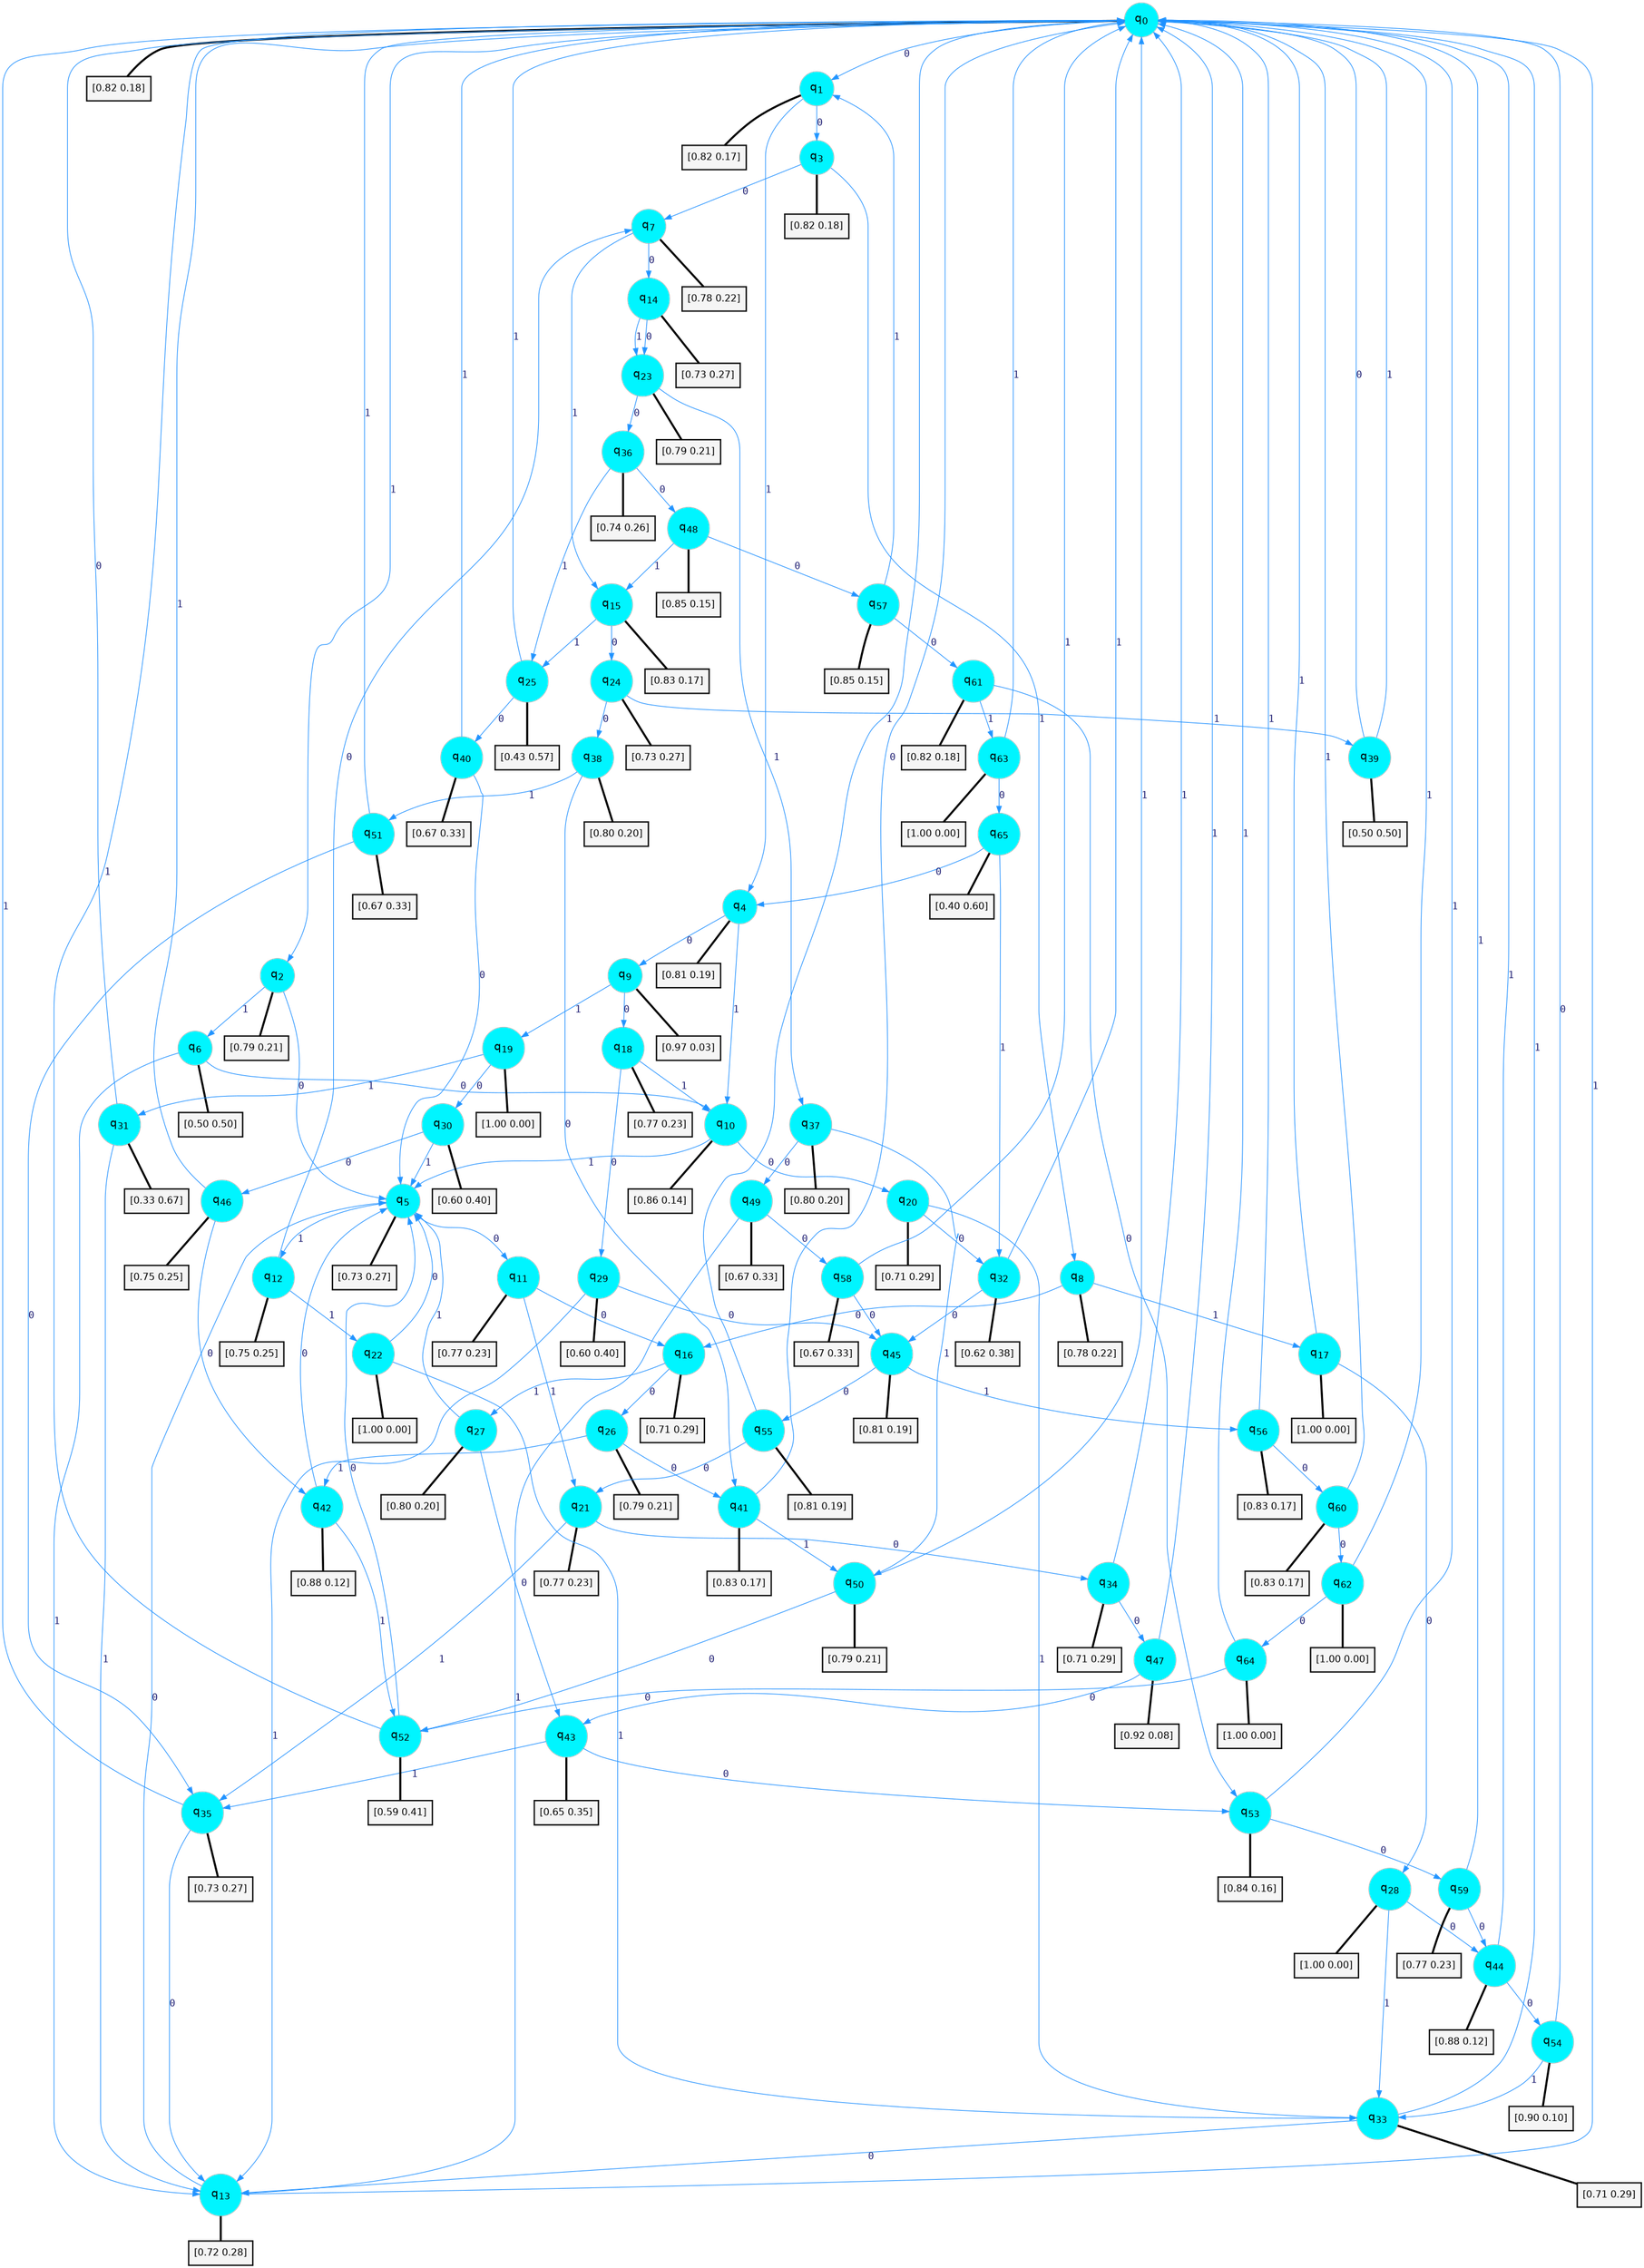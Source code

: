 digraph G {
graph [
bgcolor=transparent, dpi=300, rankdir=TD, size="40,25"];
node [
color=gray, fillcolor=turquoise1, fontcolor=black, fontname=Helvetica, fontsize=16, fontweight=bold, shape=circle, style=filled];
edge [
arrowsize=1, color=dodgerblue1, fontcolor=midnightblue, fontname=courier, fontweight=bold, penwidth=1, style=solid, weight=20];
0[label=<q<SUB>0</SUB>>];
1[label=<q<SUB>1</SUB>>];
2[label=<q<SUB>2</SUB>>];
3[label=<q<SUB>3</SUB>>];
4[label=<q<SUB>4</SUB>>];
5[label=<q<SUB>5</SUB>>];
6[label=<q<SUB>6</SUB>>];
7[label=<q<SUB>7</SUB>>];
8[label=<q<SUB>8</SUB>>];
9[label=<q<SUB>9</SUB>>];
10[label=<q<SUB>10</SUB>>];
11[label=<q<SUB>11</SUB>>];
12[label=<q<SUB>12</SUB>>];
13[label=<q<SUB>13</SUB>>];
14[label=<q<SUB>14</SUB>>];
15[label=<q<SUB>15</SUB>>];
16[label=<q<SUB>16</SUB>>];
17[label=<q<SUB>17</SUB>>];
18[label=<q<SUB>18</SUB>>];
19[label=<q<SUB>19</SUB>>];
20[label=<q<SUB>20</SUB>>];
21[label=<q<SUB>21</SUB>>];
22[label=<q<SUB>22</SUB>>];
23[label=<q<SUB>23</SUB>>];
24[label=<q<SUB>24</SUB>>];
25[label=<q<SUB>25</SUB>>];
26[label=<q<SUB>26</SUB>>];
27[label=<q<SUB>27</SUB>>];
28[label=<q<SUB>28</SUB>>];
29[label=<q<SUB>29</SUB>>];
30[label=<q<SUB>30</SUB>>];
31[label=<q<SUB>31</SUB>>];
32[label=<q<SUB>32</SUB>>];
33[label=<q<SUB>33</SUB>>];
34[label=<q<SUB>34</SUB>>];
35[label=<q<SUB>35</SUB>>];
36[label=<q<SUB>36</SUB>>];
37[label=<q<SUB>37</SUB>>];
38[label=<q<SUB>38</SUB>>];
39[label=<q<SUB>39</SUB>>];
40[label=<q<SUB>40</SUB>>];
41[label=<q<SUB>41</SUB>>];
42[label=<q<SUB>42</SUB>>];
43[label=<q<SUB>43</SUB>>];
44[label=<q<SUB>44</SUB>>];
45[label=<q<SUB>45</SUB>>];
46[label=<q<SUB>46</SUB>>];
47[label=<q<SUB>47</SUB>>];
48[label=<q<SUB>48</SUB>>];
49[label=<q<SUB>49</SUB>>];
50[label=<q<SUB>50</SUB>>];
51[label=<q<SUB>51</SUB>>];
52[label=<q<SUB>52</SUB>>];
53[label=<q<SUB>53</SUB>>];
54[label=<q<SUB>54</SUB>>];
55[label=<q<SUB>55</SUB>>];
56[label=<q<SUB>56</SUB>>];
57[label=<q<SUB>57</SUB>>];
58[label=<q<SUB>58</SUB>>];
59[label=<q<SUB>59</SUB>>];
60[label=<q<SUB>60</SUB>>];
61[label=<q<SUB>61</SUB>>];
62[label=<q<SUB>62</SUB>>];
63[label=<q<SUB>63</SUB>>];
64[label=<q<SUB>64</SUB>>];
65[label=<q<SUB>65</SUB>>];
66[label="[0.82 0.18]", shape=box,fontcolor=black, fontname=Helvetica, fontsize=14, penwidth=2, fillcolor=whitesmoke,color=black];
67[label="[0.82 0.17]", shape=box,fontcolor=black, fontname=Helvetica, fontsize=14, penwidth=2, fillcolor=whitesmoke,color=black];
68[label="[0.79 0.21]", shape=box,fontcolor=black, fontname=Helvetica, fontsize=14, penwidth=2, fillcolor=whitesmoke,color=black];
69[label="[0.82 0.18]", shape=box,fontcolor=black, fontname=Helvetica, fontsize=14, penwidth=2, fillcolor=whitesmoke,color=black];
70[label="[0.81 0.19]", shape=box,fontcolor=black, fontname=Helvetica, fontsize=14, penwidth=2, fillcolor=whitesmoke,color=black];
71[label="[0.73 0.27]", shape=box,fontcolor=black, fontname=Helvetica, fontsize=14, penwidth=2, fillcolor=whitesmoke,color=black];
72[label="[0.50 0.50]", shape=box,fontcolor=black, fontname=Helvetica, fontsize=14, penwidth=2, fillcolor=whitesmoke,color=black];
73[label="[0.78 0.22]", shape=box,fontcolor=black, fontname=Helvetica, fontsize=14, penwidth=2, fillcolor=whitesmoke,color=black];
74[label="[0.78 0.22]", shape=box,fontcolor=black, fontname=Helvetica, fontsize=14, penwidth=2, fillcolor=whitesmoke,color=black];
75[label="[0.97 0.03]", shape=box,fontcolor=black, fontname=Helvetica, fontsize=14, penwidth=2, fillcolor=whitesmoke,color=black];
76[label="[0.86 0.14]", shape=box,fontcolor=black, fontname=Helvetica, fontsize=14, penwidth=2, fillcolor=whitesmoke,color=black];
77[label="[0.77 0.23]", shape=box,fontcolor=black, fontname=Helvetica, fontsize=14, penwidth=2, fillcolor=whitesmoke,color=black];
78[label="[0.75 0.25]", shape=box,fontcolor=black, fontname=Helvetica, fontsize=14, penwidth=2, fillcolor=whitesmoke,color=black];
79[label="[0.72 0.28]", shape=box,fontcolor=black, fontname=Helvetica, fontsize=14, penwidth=2, fillcolor=whitesmoke,color=black];
80[label="[0.73 0.27]", shape=box,fontcolor=black, fontname=Helvetica, fontsize=14, penwidth=2, fillcolor=whitesmoke,color=black];
81[label="[0.83 0.17]", shape=box,fontcolor=black, fontname=Helvetica, fontsize=14, penwidth=2, fillcolor=whitesmoke,color=black];
82[label="[0.71 0.29]", shape=box,fontcolor=black, fontname=Helvetica, fontsize=14, penwidth=2, fillcolor=whitesmoke,color=black];
83[label="[1.00 0.00]", shape=box,fontcolor=black, fontname=Helvetica, fontsize=14, penwidth=2, fillcolor=whitesmoke,color=black];
84[label="[0.77 0.23]", shape=box,fontcolor=black, fontname=Helvetica, fontsize=14, penwidth=2, fillcolor=whitesmoke,color=black];
85[label="[1.00 0.00]", shape=box,fontcolor=black, fontname=Helvetica, fontsize=14, penwidth=2, fillcolor=whitesmoke,color=black];
86[label="[0.71 0.29]", shape=box,fontcolor=black, fontname=Helvetica, fontsize=14, penwidth=2, fillcolor=whitesmoke,color=black];
87[label="[0.77 0.23]", shape=box,fontcolor=black, fontname=Helvetica, fontsize=14, penwidth=2, fillcolor=whitesmoke,color=black];
88[label="[1.00 0.00]", shape=box,fontcolor=black, fontname=Helvetica, fontsize=14, penwidth=2, fillcolor=whitesmoke,color=black];
89[label="[0.79 0.21]", shape=box,fontcolor=black, fontname=Helvetica, fontsize=14, penwidth=2, fillcolor=whitesmoke,color=black];
90[label="[0.73 0.27]", shape=box,fontcolor=black, fontname=Helvetica, fontsize=14, penwidth=2, fillcolor=whitesmoke,color=black];
91[label="[0.43 0.57]", shape=box,fontcolor=black, fontname=Helvetica, fontsize=14, penwidth=2, fillcolor=whitesmoke,color=black];
92[label="[0.79 0.21]", shape=box,fontcolor=black, fontname=Helvetica, fontsize=14, penwidth=2, fillcolor=whitesmoke,color=black];
93[label="[0.80 0.20]", shape=box,fontcolor=black, fontname=Helvetica, fontsize=14, penwidth=2, fillcolor=whitesmoke,color=black];
94[label="[1.00 0.00]", shape=box,fontcolor=black, fontname=Helvetica, fontsize=14, penwidth=2, fillcolor=whitesmoke,color=black];
95[label="[0.60 0.40]", shape=box,fontcolor=black, fontname=Helvetica, fontsize=14, penwidth=2, fillcolor=whitesmoke,color=black];
96[label="[0.60 0.40]", shape=box,fontcolor=black, fontname=Helvetica, fontsize=14, penwidth=2, fillcolor=whitesmoke,color=black];
97[label="[0.33 0.67]", shape=box,fontcolor=black, fontname=Helvetica, fontsize=14, penwidth=2, fillcolor=whitesmoke,color=black];
98[label="[0.62 0.38]", shape=box,fontcolor=black, fontname=Helvetica, fontsize=14, penwidth=2, fillcolor=whitesmoke,color=black];
99[label="[0.71 0.29]", shape=box,fontcolor=black, fontname=Helvetica, fontsize=14, penwidth=2, fillcolor=whitesmoke,color=black];
100[label="[0.71 0.29]", shape=box,fontcolor=black, fontname=Helvetica, fontsize=14, penwidth=2, fillcolor=whitesmoke,color=black];
101[label="[0.73 0.27]", shape=box,fontcolor=black, fontname=Helvetica, fontsize=14, penwidth=2, fillcolor=whitesmoke,color=black];
102[label="[0.74 0.26]", shape=box,fontcolor=black, fontname=Helvetica, fontsize=14, penwidth=2, fillcolor=whitesmoke,color=black];
103[label="[0.80 0.20]", shape=box,fontcolor=black, fontname=Helvetica, fontsize=14, penwidth=2, fillcolor=whitesmoke,color=black];
104[label="[0.80 0.20]", shape=box,fontcolor=black, fontname=Helvetica, fontsize=14, penwidth=2, fillcolor=whitesmoke,color=black];
105[label="[0.50 0.50]", shape=box,fontcolor=black, fontname=Helvetica, fontsize=14, penwidth=2, fillcolor=whitesmoke,color=black];
106[label="[0.67 0.33]", shape=box,fontcolor=black, fontname=Helvetica, fontsize=14, penwidth=2, fillcolor=whitesmoke,color=black];
107[label="[0.83 0.17]", shape=box,fontcolor=black, fontname=Helvetica, fontsize=14, penwidth=2, fillcolor=whitesmoke,color=black];
108[label="[0.88 0.12]", shape=box,fontcolor=black, fontname=Helvetica, fontsize=14, penwidth=2, fillcolor=whitesmoke,color=black];
109[label="[0.65 0.35]", shape=box,fontcolor=black, fontname=Helvetica, fontsize=14, penwidth=2, fillcolor=whitesmoke,color=black];
110[label="[0.88 0.12]", shape=box,fontcolor=black, fontname=Helvetica, fontsize=14, penwidth=2, fillcolor=whitesmoke,color=black];
111[label="[0.81 0.19]", shape=box,fontcolor=black, fontname=Helvetica, fontsize=14, penwidth=2, fillcolor=whitesmoke,color=black];
112[label="[0.75 0.25]", shape=box,fontcolor=black, fontname=Helvetica, fontsize=14, penwidth=2, fillcolor=whitesmoke,color=black];
113[label="[0.92 0.08]", shape=box,fontcolor=black, fontname=Helvetica, fontsize=14, penwidth=2, fillcolor=whitesmoke,color=black];
114[label="[0.85 0.15]", shape=box,fontcolor=black, fontname=Helvetica, fontsize=14, penwidth=2, fillcolor=whitesmoke,color=black];
115[label="[0.67 0.33]", shape=box,fontcolor=black, fontname=Helvetica, fontsize=14, penwidth=2, fillcolor=whitesmoke,color=black];
116[label="[0.79 0.21]", shape=box,fontcolor=black, fontname=Helvetica, fontsize=14, penwidth=2, fillcolor=whitesmoke,color=black];
117[label="[0.67 0.33]", shape=box,fontcolor=black, fontname=Helvetica, fontsize=14, penwidth=2, fillcolor=whitesmoke,color=black];
118[label="[0.59 0.41]", shape=box,fontcolor=black, fontname=Helvetica, fontsize=14, penwidth=2, fillcolor=whitesmoke,color=black];
119[label="[0.84 0.16]", shape=box,fontcolor=black, fontname=Helvetica, fontsize=14, penwidth=2, fillcolor=whitesmoke,color=black];
120[label="[0.90 0.10]", shape=box,fontcolor=black, fontname=Helvetica, fontsize=14, penwidth=2, fillcolor=whitesmoke,color=black];
121[label="[0.81 0.19]", shape=box,fontcolor=black, fontname=Helvetica, fontsize=14, penwidth=2, fillcolor=whitesmoke,color=black];
122[label="[0.83 0.17]", shape=box,fontcolor=black, fontname=Helvetica, fontsize=14, penwidth=2, fillcolor=whitesmoke,color=black];
123[label="[0.85 0.15]", shape=box,fontcolor=black, fontname=Helvetica, fontsize=14, penwidth=2, fillcolor=whitesmoke,color=black];
124[label="[0.67 0.33]", shape=box,fontcolor=black, fontname=Helvetica, fontsize=14, penwidth=2, fillcolor=whitesmoke,color=black];
125[label="[0.77 0.23]", shape=box,fontcolor=black, fontname=Helvetica, fontsize=14, penwidth=2, fillcolor=whitesmoke,color=black];
126[label="[0.83 0.17]", shape=box,fontcolor=black, fontname=Helvetica, fontsize=14, penwidth=2, fillcolor=whitesmoke,color=black];
127[label="[0.82 0.18]", shape=box,fontcolor=black, fontname=Helvetica, fontsize=14, penwidth=2, fillcolor=whitesmoke,color=black];
128[label="[1.00 0.00]", shape=box,fontcolor=black, fontname=Helvetica, fontsize=14, penwidth=2, fillcolor=whitesmoke,color=black];
129[label="[1.00 0.00]", shape=box,fontcolor=black, fontname=Helvetica, fontsize=14, penwidth=2, fillcolor=whitesmoke,color=black];
130[label="[1.00 0.00]", shape=box,fontcolor=black, fontname=Helvetica, fontsize=14, penwidth=2, fillcolor=whitesmoke,color=black];
131[label="[0.40 0.60]", shape=box,fontcolor=black, fontname=Helvetica, fontsize=14, penwidth=2, fillcolor=whitesmoke,color=black];
0->1 [label=0];
0->2 [label=1];
0->66 [arrowhead=none, penwidth=3,color=black];
1->3 [label=0];
1->4 [label=1];
1->67 [arrowhead=none, penwidth=3,color=black];
2->5 [label=0];
2->6 [label=1];
2->68 [arrowhead=none, penwidth=3,color=black];
3->7 [label=0];
3->8 [label=1];
3->69 [arrowhead=none, penwidth=3,color=black];
4->9 [label=0];
4->10 [label=1];
4->70 [arrowhead=none, penwidth=3,color=black];
5->11 [label=0];
5->12 [label=1];
5->71 [arrowhead=none, penwidth=3,color=black];
6->10 [label=0];
6->13 [label=1];
6->72 [arrowhead=none, penwidth=3,color=black];
7->14 [label=0];
7->15 [label=1];
7->73 [arrowhead=none, penwidth=3,color=black];
8->16 [label=0];
8->17 [label=1];
8->74 [arrowhead=none, penwidth=3,color=black];
9->18 [label=0];
9->19 [label=1];
9->75 [arrowhead=none, penwidth=3,color=black];
10->20 [label=0];
10->5 [label=1];
10->76 [arrowhead=none, penwidth=3,color=black];
11->16 [label=0];
11->21 [label=1];
11->77 [arrowhead=none, penwidth=3,color=black];
12->7 [label=0];
12->22 [label=1];
12->78 [arrowhead=none, penwidth=3,color=black];
13->5 [label=0];
13->0 [label=1];
13->79 [arrowhead=none, penwidth=3,color=black];
14->23 [label=0];
14->23 [label=1];
14->80 [arrowhead=none, penwidth=3,color=black];
15->24 [label=0];
15->25 [label=1];
15->81 [arrowhead=none, penwidth=3,color=black];
16->26 [label=0];
16->27 [label=1];
16->82 [arrowhead=none, penwidth=3,color=black];
17->28 [label=0];
17->0 [label=1];
17->83 [arrowhead=none, penwidth=3,color=black];
18->29 [label=0];
18->10 [label=1];
18->84 [arrowhead=none, penwidth=3,color=black];
19->30 [label=0];
19->31 [label=1];
19->85 [arrowhead=none, penwidth=3,color=black];
20->32 [label=0];
20->33 [label=1];
20->86 [arrowhead=none, penwidth=3,color=black];
21->34 [label=0];
21->35 [label=1];
21->87 [arrowhead=none, penwidth=3,color=black];
22->5 [label=0];
22->33 [label=1];
22->88 [arrowhead=none, penwidth=3,color=black];
23->36 [label=0];
23->37 [label=1];
23->89 [arrowhead=none, penwidth=3,color=black];
24->38 [label=0];
24->39 [label=1];
24->90 [arrowhead=none, penwidth=3,color=black];
25->40 [label=0];
25->0 [label=1];
25->91 [arrowhead=none, penwidth=3,color=black];
26->41 [label=0];
26->42 [label=1];
26->92 [arrowhead=none, penwidth=3,color=black];
27->43 [label=0];
27->5 [label=1];
27->93 [arrowhead=none, penwidth=3,color=black];
28->44 [label=0];
28->33 [label=1];
28->94 [arrowhead=none, penwidth=3,color=black];
29->45 [label=0];
29->13 [label=1];
29->95 [arrowhead=none, penwidth=3,color=black];
30->46 [label=0];
30->5 [label=1];
30->96 [arrowhead=none, penwidth=3,color=black];
31->0 [label=0];
31->13 [label=1];
31->97 [arrowhead=none, penwidth=3,color=black];
32->45 [label=0];
32->0 [label=1];
32->98 [arrowhead=none, penwidth=3,color=black];
33->13 [label=0];
33->0 [label=1];
33->99 [arrowhead=none, penwidth=3,color=black];
34->47 [label=0];
34->0 [label=1];
34->100 [arrowhead=none, penwidth=3,color=black];
35->13 [label=0];
35->0 [label=1];
35->101 [arrowhead=none, penwidth=3,color=black];
36->48 [label=0];
36->25 [label=1];
36->102 [arrowhead=none, penwidth=3,color=black];
37->49 [label=0];
37->50 [label=1];
37->103 [arrowhead=none, penwidth=3,color=black];
38->41 [label=0];
38->51 [label=1];
38->104 [arrowhead=none, penwidth=3,color=black];
39->0 [label=0];
39->0 [label=1];
39->105 [arrowhead=none, penwidth=3,color=black];
40->5 [label=0];
40->0 [label=1];
40->106 [arrowhead=none, penwidth=3,color=black];
41->0 [label=0];
41->50 [label=1];
41->107 [arrowhead=none, penwidth=3,color=black];
42->5 [label=0];
42->52 [label=1];
42->108 [arrowhead=none, penwidth=3,color=black];
43->53 [label=0];
43->35 [label=1];
43->109 [arrowhead=none, penwidth=3,color=black];
44->54 [label=0];
44->0 [label=1];
44->110 [arrowhead=none, penwidth=3,color=black];
45->55 [label=0];
45->56 [label=1];
45->111 [arrowhead=none, penwidth=3,color=black];
46->42 [label=0];
46->0 [label=1];
46->112 [arrowhead=none, penwidth=3,color=black];
47->43 [label=0];
47->0 [label=1];
47->113 [arrowhead=none, penwidth=3,color=black];
48->57 [label=0];
48->15 [label=1];
48->114 [arrowhead=none, penwidth=3,color=black];
49->58 [label=0];
49->13 [label=1];
49->115 [arrowhead=none, penwidth=3,color=black];
50->52 [label=0];
50->0 [label=1];
50->116 [arrowhead=none, penwidth=3,color=black];
51->35 [label=0];
51->0 [label=1];
51->117 [arrowhead=none, penwidth=3,color=black];
52->5 [label=0];
52->0 [label=1];
52->118 [arrowhead=none, penwidth=3,color=black];
53->59 [label=0];
53->0 [label=1];
53->119 [arrowhead=none, penwidth=3,color=black];
54->0 [label=0];
54->33 [label=1];
54->120 [arrowhead=none, penwidth=3,color=black];
55->21 [label=0];
55->0 [label=1];
55->121 [arrowhead=none, penwidth=3,color=black];
56->60 [label=0];
56->0 [label=1];
56->122 [arrowhead=none, penwidth=3,color=black];
57->61 [label=0];
57->1 [label=1];
57->123 [arrowhead=none, penwidth=3,color=black];
58->45 [label=0];
58->0 [label=1];
58->124 [arrowhead=none, penwidth=3,color=black];
59->44 [label=0];
59->0 [label=1];
59->125 [arrowhead=none, penwidth=3,color=black];
60->62 [label=0];
60->0 [label=1];
60->126 [arrowhead=none, penwidth=3,color=black];
61->53 [label=0];
61->63 [label=1];
61->127 [arrowhead=none, penwidth=3,color=black];
62->64 [label=0];
62->0 [label=1];
62->128 [arrowhead=none, penwidth=3,color=black];
63->65 [label=0];
63->0 [label=1];
63->129 [arrowhead=none, penwidth=3,color=black];
64->52 [label=0];
64->0 [label=1];
64->130 [arrowhead=none, penwidth=3,color=black];
65->4 [label=0];
65->32 [label=1];
65->131 [arrowhead=none, penwidth=3,color=black];
}
